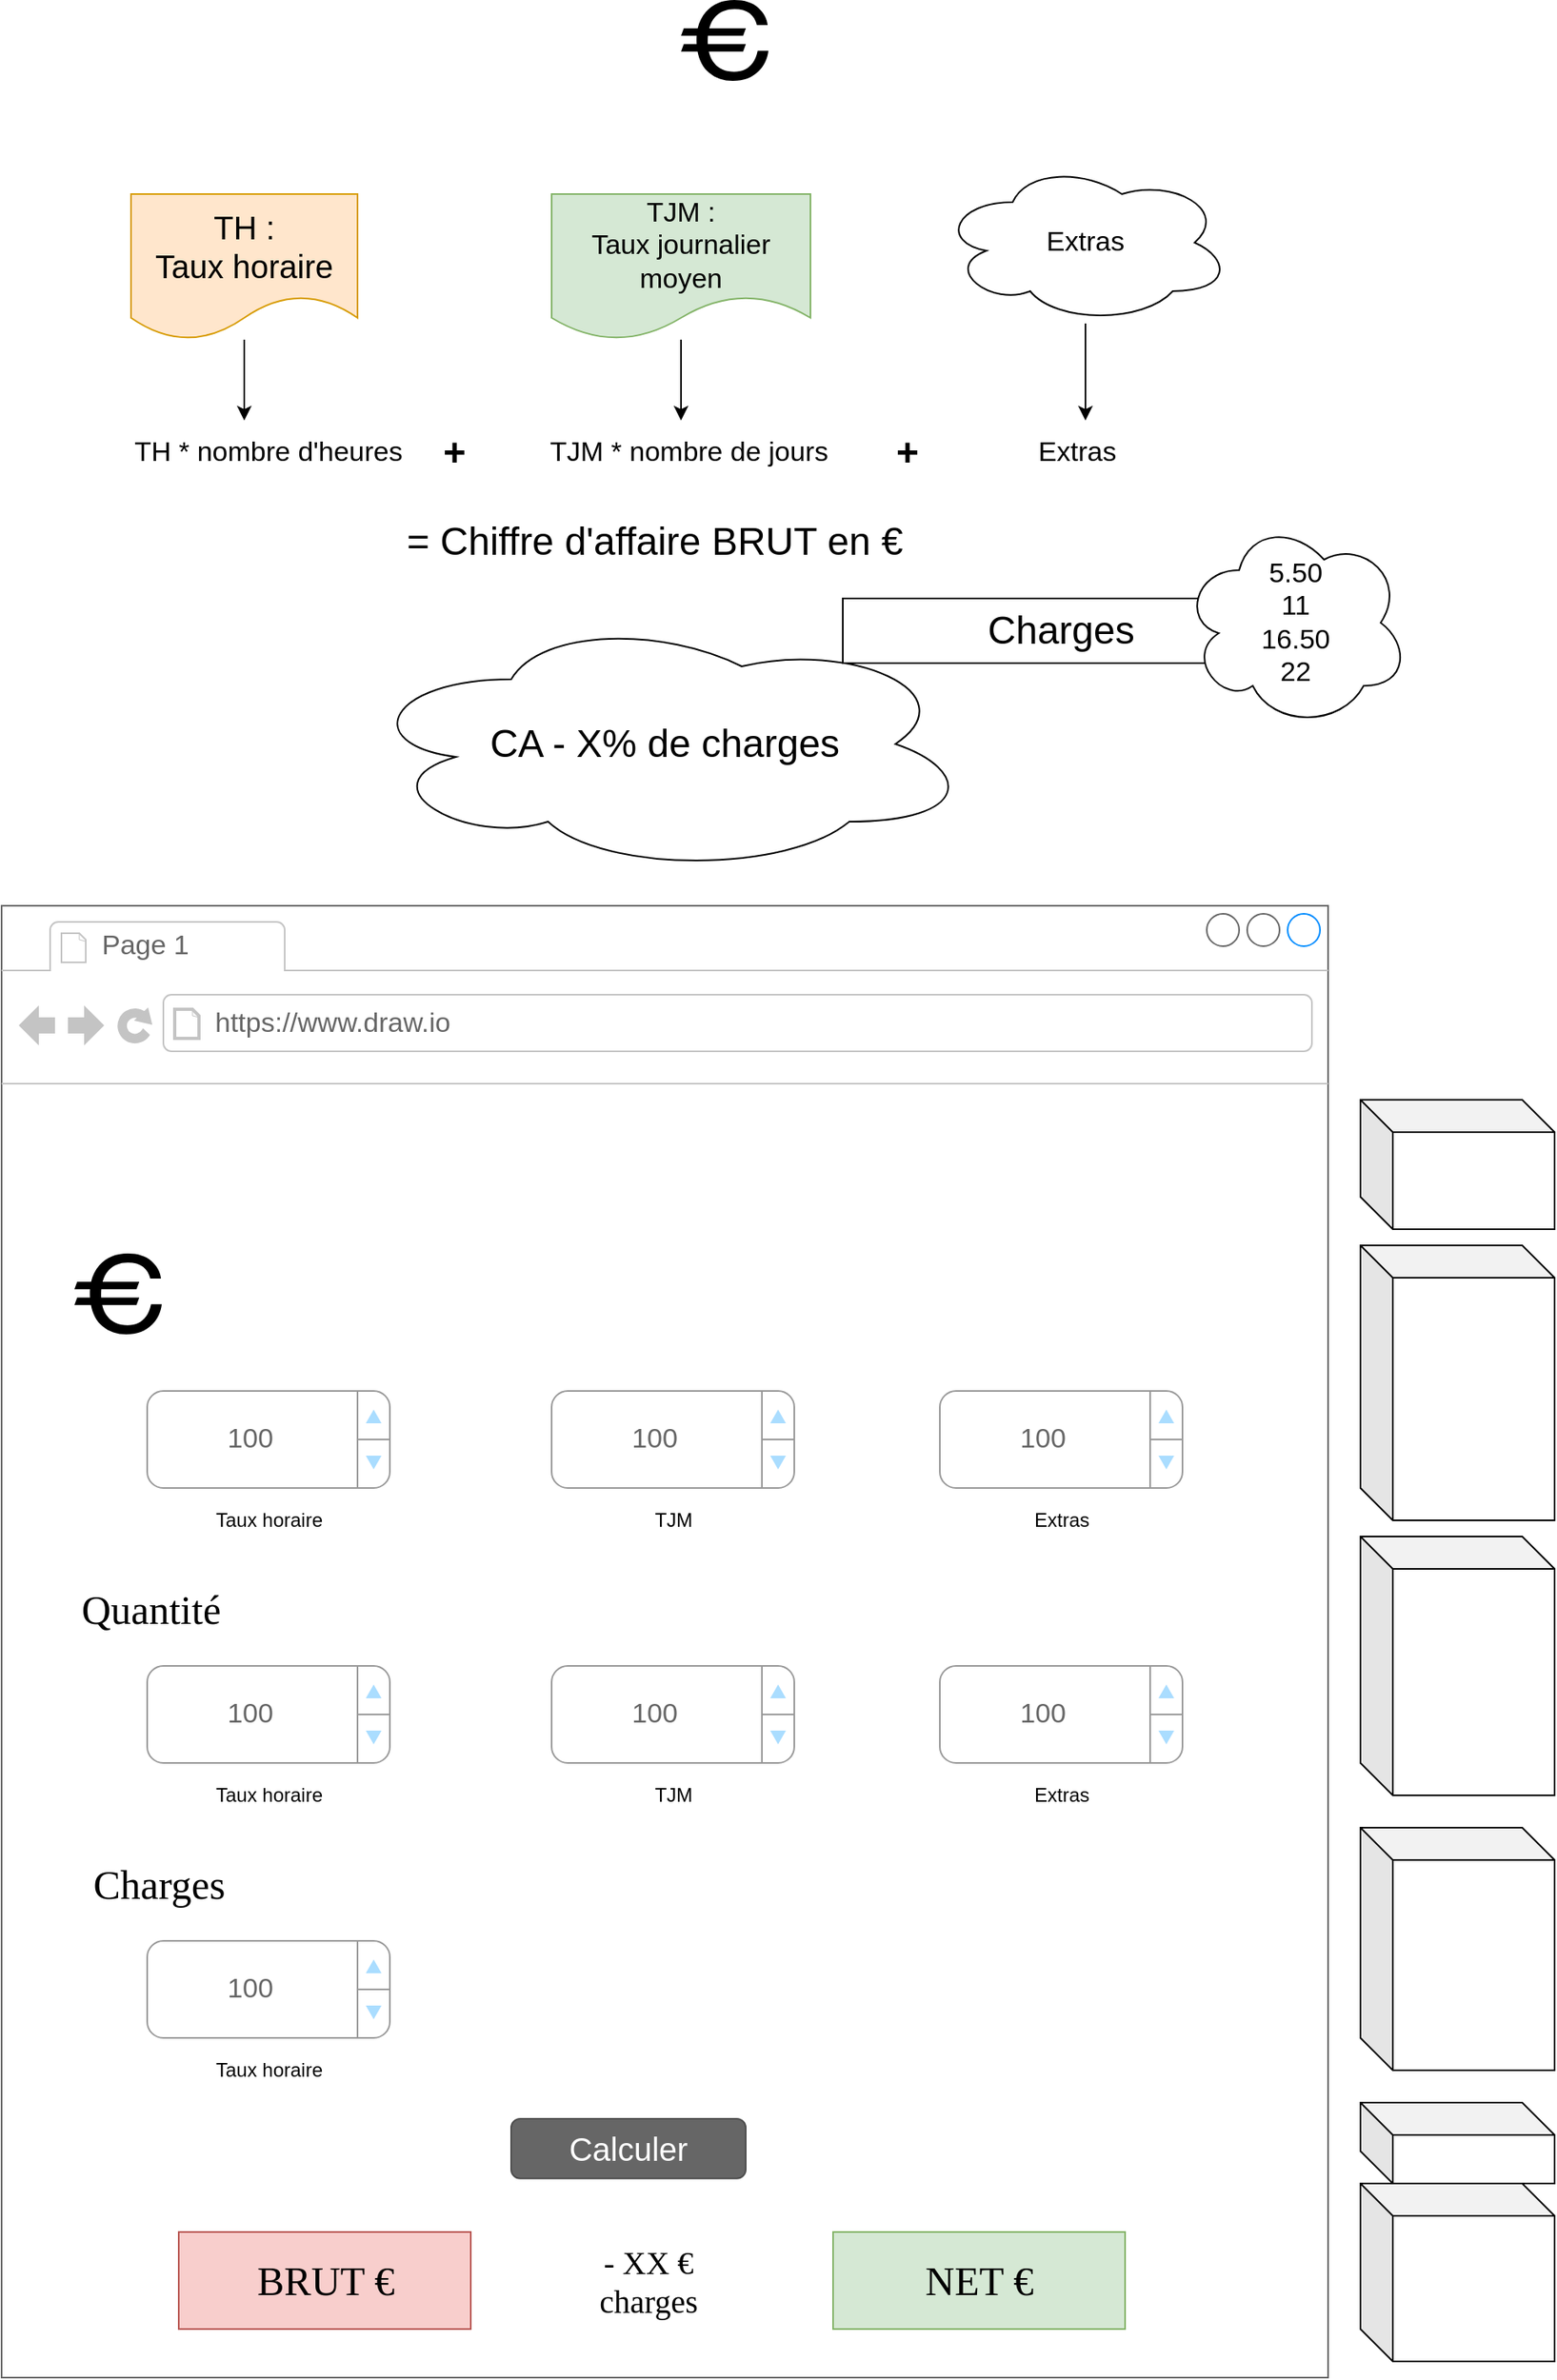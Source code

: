 <mxfile version="14.1.8" type="device"><diagram id="045kssKctLEQVinukBEg" name="Page-1"><mxGraphModel dx="2500" dy="2148" grid="1" gridSize="10" guides="1" tooltips="1" connect="1" arrows="1" fold="1" page="1" pageScale="1" pageWidth="827" pageHeight="1169" math="0" shadow="0"><root><mxCell id="0"/><mxCell id="1" parent="0"/><mxCell id="jt6plelirf2cqpdBF3A7-3" value="" style="strokeWidth=1;shadow=0;dashed=0;align=center;html=1;shape=mxgraph.mockup.containers.browserWindow;rSize=0;strokeColor=#666666;strokeColor2=#008cff;strokeColor3=#c4c4c4;mainText=,;recursiveResize=0;fontSize=20;" vertex="1" parent="1"><mxGeometry x="-50" y="210" width="820" height="910" as="geometry"/></mxCell><mxCell id="jt6plelirf2cqpdBF3A7-4" value="Page 1" style="strokeWidth=1;shadow=0;dashed=0;align=center;html=1;shape=mxgraph.mockup.containers.anchor;fontSize=17;fontColor=#666666;align=left;" vertex="1" parent="jt6plelirf2cqpdBF3A7-3"><mxGeometry x="60" y="12" width="110" height="26" as="geometry"/></mxCell><mxCell id="jt6plelirf2cqpdBF3A7-5" value="https://www.draw.io" style="strokeWidth=1;shadow=0;dashed=0;align=center;html=1;shape=mxgraph.mockup.containers.anchor;rSize=0;fontSize=17;fontColor=#666666;align=left;" vertex="1" parent="jt6plelirf2cqpdBF3A7-3"><mxGeometry x="130" y="60" width="250" height="26" as="geometry"/></mxCell><mxCell id="jt6plelirf2cqpdBF3A7-6" value="&lt;table cellpadding=&quot;0&quot; cellspacing=&quot;0&quot; style=&quot;width:100%;height:100%;&quot;&gt;&lt;tr&gt;&lt;td style=&quot;width:85%&quot;&gt;100&lt;/td&gt;&lt;td style=&quot;width:15%&quot;&gt;&lt;/td&gt;&lt;/tr&gt;&lt;/table&gt;" style="strokeWidth=1;shadow=0;dashed=0;align=center;html=1;shape=mxgraph.mockup.forms.spinner;strokeColor=#999999;spinLayout=right;spinStyle=normal;adjStyle=triangle;fillColor=#aaddff;fontSize=17;fontColor=#666666;mainText=;html=1;overflow=fill;" vertex="1" parent="jt6plelirf2cqpdBF3A7-3"><mxGeometry x="90" y="300" width="150" height="60" as="geometry"/></mxCell><mxCell id="jt6plelirf2cqpdBF3A7-7" value="Taux horaire" style="text;html=1;strokeColor=none;fillColor=none;align=center;verticalAlign=middle;whiteSpace=wrap;rounded=0;" vertex="1" parent="jt6plelirf2cqpdBF3A7-3"><mxGeometry x="125.5" y="370" width="79" height="20" as="geometry"/></mxCell><mxCell id="jt6plelirf2cqpdBF3A7-8" value="" style="shape=mxgraph.signs.travel.euro;html=1;pointerEvents=1;fillColor=#000000;strokeColor=none;verticalLabelPosition=bottom;verticalAlign=top;align=center;" vertex="1" parent="jt6plelirf2cqpdBF3A7-3"><mxGeometry x="45" y="215" width="54" height="50" as="geometry"/></mxCell><mxCell id="jt6plelirf2cqpdBF3A7-36" value="TJM" style="text;html=1;strokeColor=none;fillColor=none;align=center;verticalAlign=middle;whiteSpace=wrap;rounded=0;" vertex="1" parent="jt6plelirf2cqpdBF3A7-3"><mxGeometry x="375.5" y="370" width="79" height="20" as="geometry"/></mxCell><mxCell id="jt6plelirf2cqpdBF3A7-37" value="&lt;table cellpadding=&quot;0&quot; cellspacing=&quot;0&quot; style=&quot;width:100%;height:100%;&quot;&gt;&lt;tr&gt;&lt;td style=&quot;width:85%&quot;&gt;100&lt;/td&gt;&lt;td style=&quot;width:15%&quot;&gt;&lt;/td&gt;&lt;/tr&gt;&lt;/table&gt;" style="strokeWidth=1;shadow=0;dashed=0;align=center;html=1;shape=mxgraph.mockup.forms.spinner;strokeColor=#999999;spinLayout=right;spinStyle=normal;adjStyle=triangle;fillColor=#aaddff;fontSize=17;fontColor=#666666;mainText=;html=1;overflow=fill;" vertex="1" parent="jt6plelirf2cqpdBF3A7-3"><mxGeometry x="340" y="300" width="150" height="60" as="geometry"/></mxCell><mxCell id="jt6plelirf2cqpdBF3A7-38" value="&lt;table cellpadding=&quot;0&quot; cellspacing=&quot;0&quot; style=&quot;width:100%;height:100%;&quot;&gt;&lt;tr&gt;&lt;td style=&quot;width:85%&quot;&gt;100&lt;/td&gt;&lt;td style=&quot;width:15%&quot;&gt;&lt;/td&gt;&lt;/tr&gt;&lt;/table&gt;" style="strokeWidth=1;shadow=0;dashed=0;align=center;html=1;shape=mxgraph.mockup.forms.spinner;strokeColor=#999999;spinLayout=right;spinStyle=normal;adjStyle=triangle;fillColor=#aaddff;fontSize=17;fontColor=#666666;mainText=;html=1;overflow=fill;" vertex="1" parent="jt6plelirf2cqpdBF3A7-3"><mxGeometry x="580" y="300" width="150" height="60" as="geometry"/></mxCell><mxCell id="jt6plelirf2cqpdBF3A7-39" value="Extras" style="text;html=1;strokeColor=none;fillColor=none;align=center;verticalAlign=middle;whiteSpace=wrap;rounded=0;" vertex="1" parent="jt6plelirf2cqpdBF3A7-3"><mxGeometry x="615.5" y="370" width="79" height="20" as="geometry"/></mxCell><mxCell id="jt6plelirf2cqpdBF3A7-40" value="Quantité" style="text;html=1;strokeColor=none;fillColor=none;align=center;verticalAlign=middle;whiteSpace=wrap;rounded=0;fontSize=25;fontFamily=Georgia;" vertex="1" parent="jt6plelirf2cqpdBF3A7-3"><mxGeometry x="45" y="410" width="95" height="50" as="geometry"/></mxCell><mxCell id="jt6plelirf2cqpdBF3A7-41" value="Taux horaire" style="text;html=1;strokeColor=none;fillColor=none;align=center;verticalAlign=middle;whiteSpace=wrap;rounded=0;" vertex="1" parent="jt6plelirf2cqpdBF3A7-3"><mxGeometry x="125.5" y="540" width="79" height="20" as="geometry"/></mxCell><mxCell id="jt6plelirf2cqpdBF3A7-42" value="TJM" style="text;html=1;strokeColor=none;fillColor=none;align=center;verticalAlign=middle;whiteSpace=wrap;rounded=0;" vertex="1" parent="jt6plelirf2cqpdBF3A7-3"><mxGeometry x="375.5" y="540" width="79" height="20" as="geometry"/></mxCell><mxCell id="jt6plelirf2cqpdBF3A7-43" value="Extras" style="text;html=1;strokeColor=none;fillColor=none;align=center;verticalAlign=middle;whiteSpace=wrap;rounded=0;" vertex="1" parent="jt6plelirf2cqpdBF3A7-3"><mxGeometry x="615.5" y="540" width="79" height="20" as="geometry"/></mxCell><mxCell id="jt6plelirf2cqpdBF3A7-44" value="&lt;table cellpadding=&quot;0&quot; cellspacing=&quot;0&quot; style=&quot;width:100%;height:100%;&quot;&gt;&lt;tr&gt;&lt;td style=&quot;width:85%&quot;&gt;100&lt;/td&gt;&lt;td style=&quot;width:15%&quot;&gt;&lt;/td&gt;&lt;/tr&gt;&lt;/table&gt;" style="strokeWidth=1;shadow=0;dashed=0;align=center;html=1;shape=mxgraph.mockup.forms.spinner;strokeColor=#999999;spinLayout=right;spinStyle=normal;adjStyle=triangle;fillColor=#aaddff;fontSize=17;fontColor=#666666;mainText=;html=1;overflow=fill;" vertex="1" parent="jt6plelirf2cqpdBF3A7-3"><mxGeometry x="580" y="470" width="150" height="60" as="geometry"/></mxCell><mxCell id="jt6plelirf2cqpdBF3A7-45" value="&lt;table cellpadding=&quot;0&quot; cellspacing=&quot;0&quot; style=&quot;width:100%;height:100%;&quot;&gt;&lt;tr&gt;&lt;td style=&quot;width:85%&quot;&gt;100&lt;/td&gt;&lt;td style=&quot;width:15%&quot;&gt;&lt;/td&gt;&lt;/tr&gt;&lt;/table&gt;" style="strokeWidth=1;shadow=0;dashed=0;align=center;html=1;shape=mxgraph.mockup.forms.spinner;strokeColor=#999999;spinLayout=right;spinStyle=normal;adjStyle=triangle;fillColor=#aaddff;fontSize=17;fontColor=#666666;mainText=;html=1;overflow=fill;" vertex="1" parent="jt6plelirf2cqpdBF3A7-3"><mxGeometry x="340" y="470" width="150" height="60" as="geometry"/></mxCell><mxCell id="jt6plelirf2cqpdBF3A7-46" value="&lt;table cellpadding=&quot;0&quot; cellspacing=&quot;0&quot; style=&quot;width:100%;height:100%;&quot;&gt;&lt;tr&gt;&lt;td style=&quot;width:85%&quot;&gt;100&lt;/td&gt;&lt;td style=&quot;width:15%&quot;&gt;&lt;/td&gt;&lt;/tr&gt;&lt;/table&gt;" style="strokeWidth=1;shadow=0;dashed=0;align=center;html=1;shape=mxgraph.mockup.forms.spinner;strokeColor=#999999;spinLayout=right;spinStyle=normal;adjStyle=triangle;fillColor=#aaddff;fontSize=17;fontColor=#666666;mainText=;html=1;overflow=fill;" vertex="1" parent="jt6plelirf2cqpdBF3A7-3"><mxGeometry x="90" y="470" width="150" height="60" as="geometry"/></mxCell><mxCell id="jt6plelirf2cqpdBF3A7-48" value="Taux horaire" style="text;html=1;strokeColor=none;fillColor=none;align=center;verticalAlign=middle;whiteSpace=wrap;rounded=0;" vertex="1" parent="jt6plelirf2cqpdBF3A7-3"><mxGeometry x="125.5" y="710" width="79" height="20" as="geometry"/></mxCell><mxCell id="jt6plelirf2cqpdBF3A7-53" value="&lt;table cellpadding=&quot;0&quot; cellspacing=&quot;0&quot; style=&quot;width:100%;height:100%;&quot;&gt;&lt;tr&gt;&lt;td style=&quot;width:85%&quot;&gt;100&lt;/td&gt;&lt;td style=&quot;width:15%&quot;&gt;&lt;/td&gt;&lt;/tr&gt;&lt;/table&gt;" style="strokeWidth=1;shadow=0;dashed=0;align=center;html=1;shape=mxgraph.mockup.forms.spinner;strokeColor=#999999;spinLayout=right;spinStyle=normal;adjStyle=triangle;fillColor=#aaddff;fontSize=17;fontColor=#666666;mainText=;html=1;overflow=fill;" vertex="1" parent="jt6plelirf2cqpdBF3A7-3"><mxGeometry x="90" y="640" width="150" height="60" as="geometry"/></mxCell><mxCell id="jt6plelirf2cqpdBF3A7-55" value="Calculer" style="rounded=1;html=1;shadow=0;dashed=0;whiteSpace=wrap;fontSize=20;fillColor=#666666;align=center;strokeColor=#4D4D4D;fontColor=#ffffff;" vertex="1" parent="jt6plelirf2cqpdBF3A7-3"><mxGeometry x="315" y="750" width="145" height="36.88" as="geometry"/></mxCell><mxCell id="jt6plelirf2cqpdBF3A7-54" value="BRUT €" style="text;html=1;strokeColor=#b85450;fillColor=#f8cecc;align=center;verticalAlign=middle;whiteSpace=wrap;rounded=0;fontSize=25;fontFamily=Georgia;" vertex="1" parent="jt6plelirf2cqpdBF3A7-3"><mxGeometry x="109.5" y="820" width="180.5" height="60" as="geometry"/></mxCell><mxCell id="jt6plelirf2cqpdBF3A7-56" value="NET €" style="text;html=1;strokeColor=#82b366;fillColor=#d5e8d4;align=center;verticalAlign=middle;whiteSpace=wrap;rounded=0;fontSize=25;fontFamily=Georgia;" vertex="1" parent="jt6plelirf2cqpdBF3A7-3"><mxGeometry x="514" y="820" width="180.5" height="60" as="geometry"/></mxCell><mxCell id="jt6plelirf2cqpdBF3A7-57" value="- XX € charges" style="text;html=1;strokeColor=none;fillColor=none;align=center;verticalAlign=middle;whiteSpace=wrap;rounded=0;fontFamily=Georgia;fontSize=20;" vertex="1" parent="jt6plelirf2cqpdBF3A7-3"><mxGeometry x="350" y="830" width="100" height="40" as="geometry"/></mxCell><mxCell id="jt6plelirf2cqpdBF3A7-58" value="Charges" style="text;html=1;strokeColor=none;fillColor=none;align=center;verticalAlign=middle;whiteSpace=wrap;rounded=0;fontSize=25;fontFamily=Georgia;" vertex="1" parent="jt6plelirf2cqpdBF3A7-3"><mxGeometry x="50" y="580" width="95" height="50" as="geometry"/></mxCell><mxCell id="jt6plelirf2cqpdBF3A7-12" style="edgeStyle=orthogonalEdgeStyle;rounded=0;orthogonalLoop=1;jettySize=auto;html=1;fontSize=17;" edge="1" parent="1" source="jt6plelirf2cqpdBF3A7-9"><mxGeometry relative="1" as="geometry"><mxPoint x="100" y="-90" as="targetPoint"/></mxGeometry></mxCell><mxCell id="jt6plelirf2cqpdBF3A7-9" value="TH : &lt;br&gt;Taux horaire" style="shape=document;whiteSpace=wrap;html=1;boundedLbl=1;fillColor=#ffe6cc;strokeColor=#d79b00;fontSize=20;" vertex="1" parent="1"><mxGeometry x="30" y="-230" width="140" height="90" as="geometry"/></mxCell><mxCell id="jt6plelirf2cqpdBF3A7-13" style="edgeStyle=orthogonalEdgeStyle;rounded=0;orthogonalLoop=1;jettySize=auto;html=1;fontSize=17;" edge="1" parent="1" source="jt6plelirf2cqpdBF3A7-10"><mxGeometry relative="1" as="geometry"><mxPoint x="370" y="-90" as="targetPoint"/></mxGeometry></mxCell><mxCell id="jt6plelirf2cqpdBF3A7-10" value="TJM :&lt;br style=&quot;font-size: 17px;&quot;&gt;Taux journalier moyen" style="shape=document;whiteSpace=wrap;html=1;boundedLbl=1;fontSize=17;fillColor=#d5e8d4;strokeColor=#82b366;" vertex="1" parent="1"><mxGeometry x="290" y="-230" width="160" height="90" as="geometry"/></mxCell><mxCell id="jt6plelirf2cqpdBF3A7-11" value="" style="shape=mxgraph.signs.travel.euro;html=1;pointerEvents=1;fillColor=#000000;strokeColor=none;verticalLabelPosition=bottom;verticalAlign=top;align=center;" vertex="1" parent="1"><mxGeometry x="370" y="-350" width="54" height="50" as="geometry"/></mxCell><mxCell id="jt6plelirf2cqpdBF3A7-14" value="TJM * nombre de jours" style="text;html=1;strokeColor=none;fillColor=none;align=center;verticalAlign=middle;whiteSpace=wrap;rounded=0;fontSize=17;" vertex="1" parent="1"><mxGeometry x="280" y="-80" width="190" height="20" as="geometry"/></mxCell><mxCell id="jt6plelirf2cqpdBF3A7-15" value="TH * nombre d'heures" style="text;html=1;strokeColor=none;fillColor=none;align=center;verticalAlign=middle;whiteSpace=wrap;rounded=0;fontSize=17;" vertex="1" parent="1"><mxGeometry x="20" y="-80" width="190" height="20" as="geometry"/></mxCell><mxCell id="jt6plelirf2cqpdBF3A7-17" style="edgeStyle=orthogonalEdgeStyle;rounded=0;orthogonalLoop=1;jettySize=auto;html=1;fontSize=17;" edge="1" parent="1" source="jt6plelirf2cqpdBF3A7-16"><mxGeometry relative="1" as="geometry"><mxPoint x="620" y="-90" as="targetPoint"/></mxGeometry></mxCell><mxCell id="jt6plelirf2cqpdBF3A7-16" value="Extras" style="ellipse;shape=cloud;whiteSpace=wrap;html=1;fontSize=17;" vertex="1" parent="1"><mxGeometry x="530" y="-250" width="180" height="100" as="geometry"/></mxCell><mxCell id="jt6plelirf2cqpdBF3A7-18" value="Extras" style="text;html=1;strokeColor=none;fillColor=none;align=center;verticalAlign=middle;whiteSpace=wrap;rounded=0;fontSize=17;" vertex="1" parent="1"><mxGeometry x="520" y="-80" width="190" height="20" as="geometry"/></mxCell><mxCell id="jt6plelirf2cqpdBF3A7-19" value="&lt;b&gt;+&lt;/b&gt;" style="text;html=1;strokeColor=none;fillColor=none;align=center;verticalAlign=middle;whiteSpace=wrap;rounded=0;fontSize=24;" vertex="1" parent="1"><mxGeometry x="210" y="-80" width="40" height="20" as="geometry"/></mxCell><mxCell id="jt6plelirf2cqpdBF3A7-20" value="&lt;b&gt;+&lt;/b&gt;" style="text;html=1;strokeColor=none;fillColor=none;align=center;verticalAlign=middle;whiteSpace=wrap;rounded=0;fontSize=24;" vertex="1" parent="1"><mxGeometry x="490" y="-80" width="40" height="20" as="geometry"/></mxCell><mxCell id="jt6plelirf2cqpdBF3A7-22" value="&amp;nbsp;= Chiffre d'affaire BRUT en €" style="text;html=1;align=center;verticalAlign=middle;resizable=0;points=[];autosize=1;fontSize=24;" vertex="1" parent="1"><mxGeometry x="185" y="-30" width="330" height="30" as="geometry"/></mxCell><mxCell id="jt6plelirf2cqpdBF3A7-23" value="CA - X% de charges" style="ellipse;shape=cloud;whiteSpace=wrap;html=1;fontSize=24;" vertex="1" parent="1"><mxGeometry x="170" y="30" width="380" height="160" as="geometry"/></mxCell><mxCell id="jt6plelirf2cqpdBF3A7-24" value="Charges" style="rounded=0;whiteSpace=wrap;html=1;fontSize=24;" vertex="1" parent="1"><mxGeometry x="470" y="20" width="270" height="40" as="geometry"/></mxCell><mxCell id="jt6plelirf2cqpdBF3A7-25" value="5.50&lt;br style=&quot;font-size: 17px;&quot;&gt;11&lt;br style=&quot;font-size: 17px;&quot;&gt;16.50&lt;br style=&quot;font-size: 17px;&quot;&gt;22" style="ellipse;shape=cloud;whiteSpace=wrap;html=1;fontSize=17;" vertex="1" parent="1"><mxGeometry x="680" y="-30" width="140" height="130" as="geometry"/></mxCell><mxCell id="jt6plelirf2cqpdBF3A7-59" value="" style="shape=cube;whiteSpace=wrap;html=1;boundedLbl=1;backgroundOutline=1;darkOpacity=0.05;darkOpacity2=0.1;fontFamily=Georgia;fontSize=20;" vertex="1" parent="1"><mxGeometry x="790" y="330" width="120" height="80" as="geometry"/></mxCell><mxCell id="jt6plelirf2cqpdBF3A7-60" value="" style="shape=cube;whiteSpace=wrap;html=1;boundedLbl=1;backgroundOutline=1;darkOpacity=0.05;darkOpacity2=0.1;fontFamily=Georgia;fontSize=20;" vertex="1" parent="1"><mxGeometry x="790" y="420" width="120" height="170" as="geometry"/></mxCell><mxCell id="jt6plelirf2cqpdBF3A7-61" value="" style="shape=cube;whiteSpace=wrap;html=1;boundedLbl=1;backgroundOutline=1;darkOpacity=0.05;darkOpacity2=0.1;fontFamily=Georgia;fontSize=20;" vertex="1" parent="1"><mxGeometry x="790" y="780" width="120" height="150" as="geometry"/></mxCell><mxCell id="jt6plelirf2cqpdBF3A7-62" value="" style="shape=cube;whiteSpace=wrap;html=1;boundedLbl=1;backgroundOutline=1;darkOpacity=0.05;darkOpacity2=0.1;fontFamily=Georgia;fontSize=20;" vertex="1" parent="1"><mxGeometry x="790" y="600" width="120" height="160" as="geometry"/></mxCell><mxCell id="jt6plelirf2cqpdBF3A7-63" value="" style="shape=cube;whiteSpace=wrap;html=1;boundedLbl=1;backgroundOutline=1;darkOpacity=0.05;darkOpacity2=0.1;fontFamily=Georgia;fontSize=20;" vertex="1" parent="1"><mxGeometry x="790" y="1000" width="120" height="110" as="geometry"/></mxCell><mxCell id="jt6plelirf2cqpdBF3A7-64" value="" style="shape=cube;whiteSpace=wrap;html=1;boundedLbl=1;backgroundOutline=1;darkOpacity=0.05;darkOpacity2=0.1;fontFamily=Georgia;fontSize=20;" vertex="1" parent="1"><mxGeometry x="790" y="950" width="120" height="50" as="geometry"/></mxCell></root></mxGraphModel></diagram></mxfile>